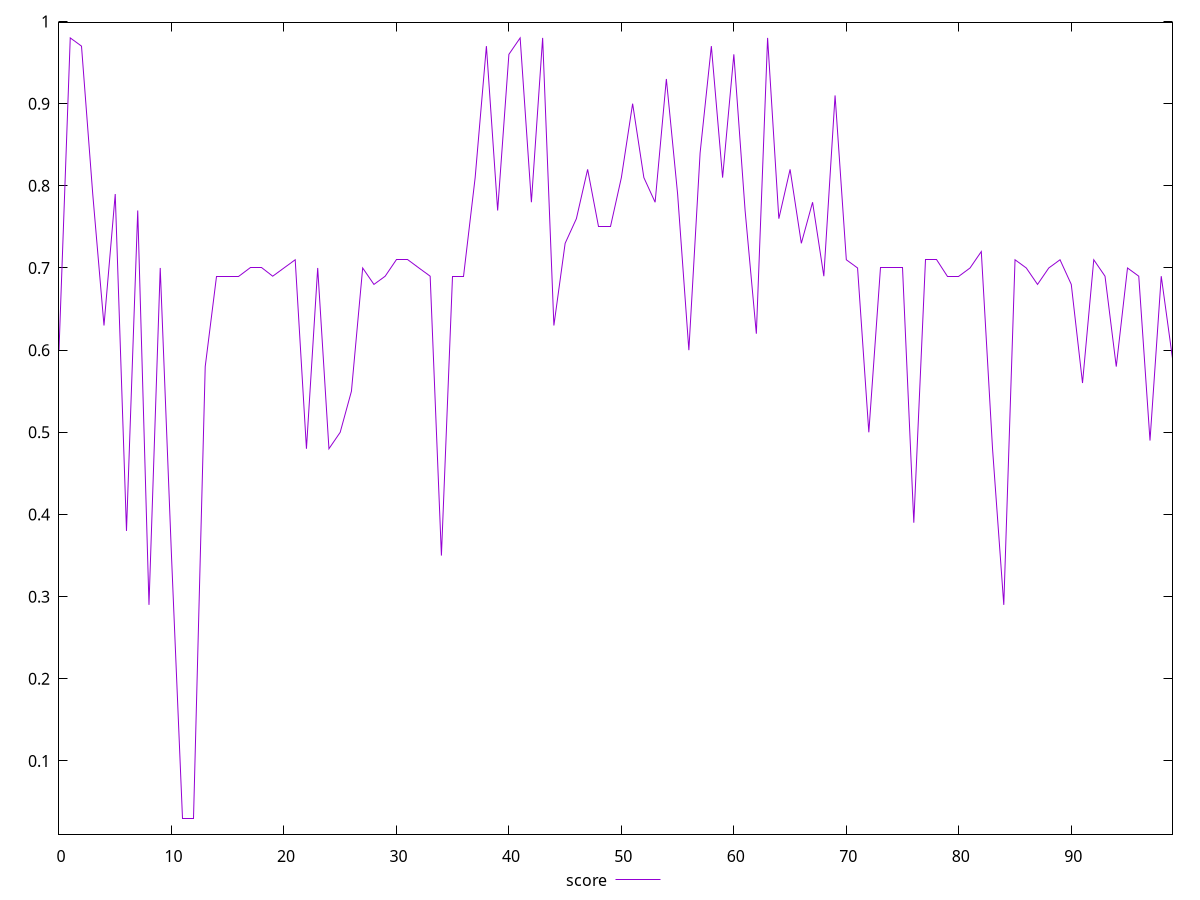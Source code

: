 reset

$score <<EOF
0 0.6
1 0.98
2 0.97
3 0.79
4 0.63
5 0.79
6 0.38
7 0.77
8 0.29
9 0.7
10 0.35
11 0.03
12 0.03
13 0.58
14 0.69
15 0.69
16 0.69
17 0.7
18 0.7
19 0.69
20 0.7
21 0.71
22 0.48
23 0.7
24 0.48
25 0.5
26 0.55
27 0.7
28 0.68
29 0.69
30 0.71
31 0.71
32 0.7
33 0.69
34 0.35
35 0.69
36 0.69
37 0.81
38 0.97
39 0.77
40 0.96
41 0.98
42 0.78
43 0.98
44 0.63
45 0.73
46 0.76
47 0.82
48 0.75
49 0.75
50 0.81
51 0.9
52 0.81
53 0.78
54 0.93
55 0.79
56 0.6
57 0.84
58 0.97
59 0.81
60 0.96
61 0.77
62 0.62
63 0.98
64 0.76
65 0.82
66 0.73
67 0.78
68 0.69
69 0.91
70 0.71
71 0.7
72 0.5
73 0.7
74 0.7
75 0.7
76 0.39
77 0.71
78 0.71
79 0.69
80 0.69
81 0.7
82 0.72
83 0.48
84 0.29
85 0.71
86 0.7
87 0.68
88 0.7
89 0.71
90 0.68
91 0.56
92 0.71
93 0.69
94 0.58
95 0.7
96 0.69
97 0.49
98 0.69
99 0.59
EOF

set key outside below
set xrange [0:99]
set yrange [0.011:0.999]
set trange [0.011:0.999]
set terminal svg size 640, 500 enhanced background rgb 'white'
set output "reprap/first-cpu-idle/samples/pages+cached/score/values.svg"

plot $score title "score" with line

reset
